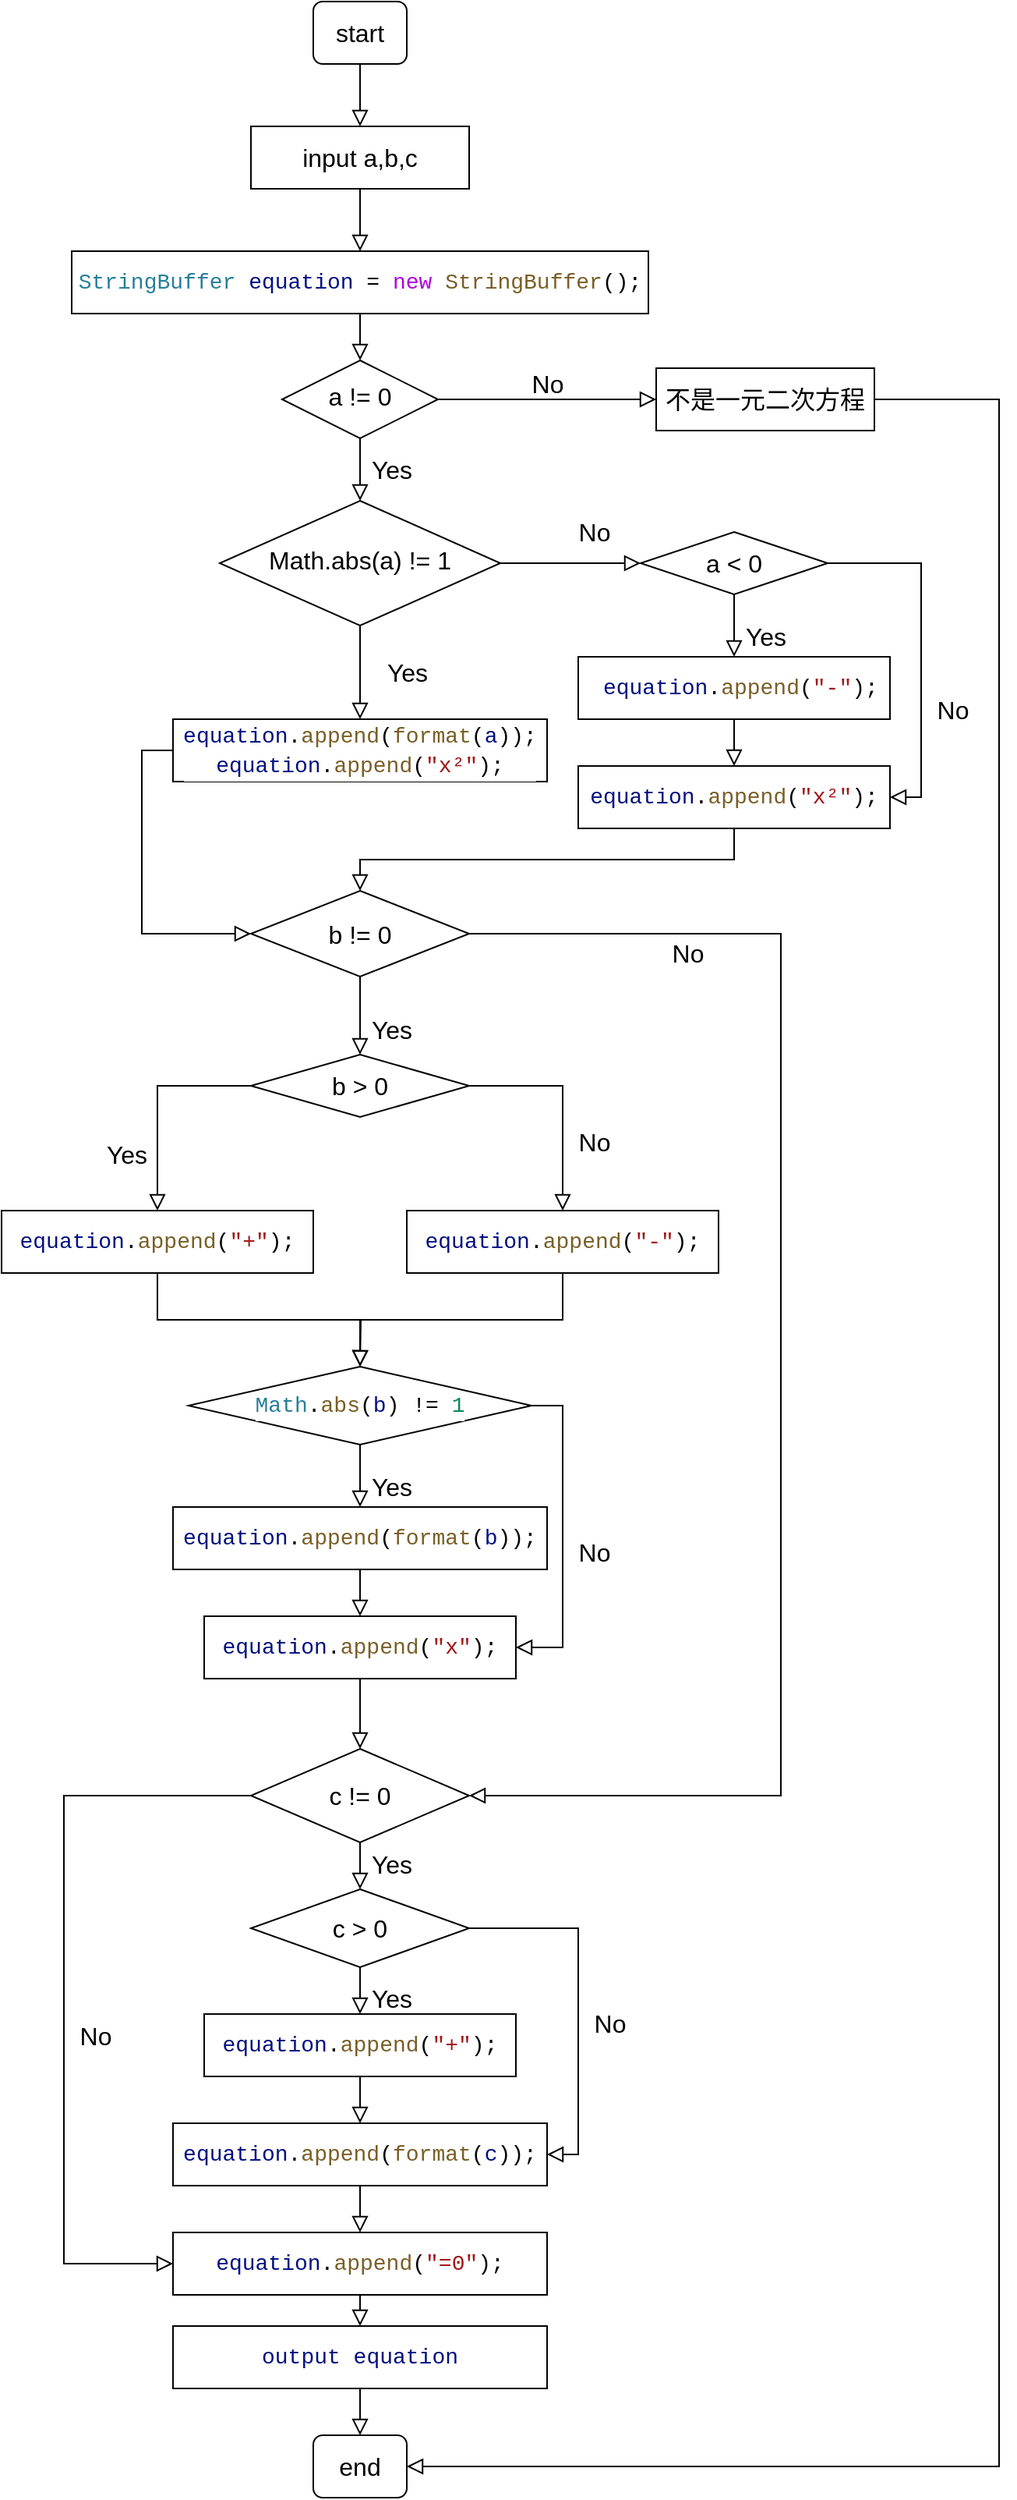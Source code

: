 <mxfile version="14.6.1" type="github">
  <diagram id="C5RBs43oDa-KdzZeNtuy" name="Page-1">
    <mxGraphModel dx="2390" dy="872" grid="1" gridSize="10" guides="1" tooltips="1" connect="1" arrows="1" fold="1" page="1" pageScale="1" pageWidth="827" pageHeight="1169" math="0" shadow="0">
      <root>
        <mxCell id="WIyWlLk6GJQsqaUBKTNV-0" />
        <mxCell id="WIyWlLk6GJQsqaUBKTNV-1" parent="WIyWlLk6GJQsqaUBKTNV-0" />
        <mxCell id="WIyWlLk6GJQsqaUBKTNV-3" value="start" style="rounded=1;whiteSpace=wrap;html=1;fontSize=16;glass=0;strokeWidth=1;shadow=0;" parent="WIyWlLk6GJQsqaUBKTNV-1" vertex="1">
          <mxGeometry x="230" y="20" width="60" height="40" as="geometry" />
        </mxCell>
        <mxCell id="WIyWlLk6GJQsqaUBKTNV-4" value="Yes" style="rounded=0;html=1;jettySize=auto;orthogonalLoop=1;fontSize=16;endArrow=block;endFill=0;endSize=8;strokeWidth=1;shadow=0;labelBackgroundColor=none;edgeStyle=orthogonalEdgeStyle;" parent="WIyWlLk6GJQsqaUBKTNV-1" source="WIyWlLk6GJQsqaUBKTNV-6" target="WIyWlLk6GJQsqaUBKTNV-10" edge="1">
          <mxGeometry y="20" relative="1" as="geometry">
            <mxPoint as="offset" />
          </mxGeometry>
        </mxCell>
        <mxCell id="WIyWlLk6GJQsqaUBKTNV-5" value="No" style="edgeStyle=orthogonalEdgeStyle;rounded=0;html=1;jettySize=auto;orthogonalLoop=1;fontSize=16;endArrow=block;endFill=0;endSize=8;strokeWidth=1;shadow=0;labelBackgroundColor=none;" parent="WIyWlLk6GJQsqaUBKTNV-1" source="WIyWlLk6GJQsqaUBKTNV-6" target="WIyWlLk6GJQsqaUBKTNV-7" edge="1">
          <mxGeometry y="10" relative="1" as="geometry">
            <mxPoint as="offset" />
          </mxGeometry>
        </mxCell>
        <mxCell id="WIyWlLk6GJQsqaUBKTNV-6" value="a != 0" style="rhombus;whiteSpace=wrap;html=1;shadow=0;fontFamily=Helvetica;fontSize=16;align=center;strokeWidth=1;spacing=6;spacingTop=-4;" parent="WIyWlLk6GJQsqaUBKTNV-1" vertex="1">
          <mxGeometry x="210" y="250" width="100" height="50" as="geometry" />
        </mxCell>
        <mxCell id="WIyWlLk6GJQsqaUBKTNV-7" value="不是一元二次方程" style="rounded=0;whiteSpace=wrap;html=1;fontSize=16;glass=0;strokeWidth=1;shadow=0;" parent="WIyWlLk6GJQsqaUBKTNV-1" vertex="1">
          <mxGeometry x="450" y="255" width="140" height="40" as="geometry" />
        </mxCell>
        <mxCell id="WIyWlLk6GJQsqaUBKTNV-8" value="No" style="rounded=0;html=1;jettySize=auto;orthogonalLoop=1;fontSize=16;endArrow=block;endFill=0;endSize=8;strokeWidth=1;shadow=0;labelBackgroundColor=none;edgeStyle=orthogonalEdgeStyle;" parent="WIyWlLk6GJQsqaUBKTNV-1" source="WIyWlLk6GJQsqaUBKTNV-10" target="vbxx1KznmS1wmp12UJdr-1" edge="1">
          <mxGeometry x="0.333" y="20" relative="1" as="geometry">
            <mxPoint as="offset" />
          </mxGeometry>
        </mxCell>
        <mxCell id="WIyWlLk6GJQsqaUBKTNV-9" value="Yes&lt;br&gt;" style="edgeStyle=orthogonalEdgeStyle;rounded=0;html=1;jettySize=auto;orthogonalLoop=1;fontSize=16;endArrow=block;endFill=0;endSize=8;strokeWidth=1;shadow=0;labelBackgroundColor=none;" parent="WIyWlLk6GJQsqaUBKTNV-1" source="WIyWlLk6GJQsqaUBKTNV-10" target="WIyWlLk6GJQsqaUBKTNV-12" edge="1">
          <mxGeometry y="30" relative="1" as="geometry">
            <mxPoint as="offset" />
          </mxGeometry>
        </mxCell>
        <mxCell id="WIyWlLk6GJQsqaUBKTNV-10" value="Math.abs(a) != 1" style="rhombus;whiteSpace=wrap;html=1;shadow=0;fontFamily=Helvetica;fontSize=16;align=center;strokeWidth=1;spacing=6;spacingTop=-4;" parent="WIyWlLk6GJQsqaUBKTNV-1" vertex="1">
          <mxGeometry x="170" y="340" width="180" height="80" as="geometry" />
        </mxCell>
        <mxCell id="WIyWlLk6GJQsqaUBKTNV-11" value="&lt;div style=&quot;background-color: rgb(255 , 255 , 255) ; font-family: &amp;#34;consolas&amp;#34; , &amp;#34;courier new&amp;#34; , monospace ; font-size: 14px ; line-height: 19px&quot;&gt;&amp;nbsp;&lt;span style=&quot;color: #001080&quot;&gt;equation&lt;/span&gt;.&lt;span style=&quot;color: #795e26&quot;&gt;append&lt;/span&gt;(&lt;span style=&quot;color: #a31515&quot;&gt;&quot;-&quot;&lt;/span&gt;);&lt;/div&gt;" style="rounded=0;whiteSpace=wrap;html=1;fontSize=16;glass=0;strokeWidth=1;shadow=0;" parent="WIyWlLk6GJQsqaUBKTNV-1" vertex="1">
          <mxGeometry x="400" y="440" width="200" height="40" as="geometry" />
        </mxCell>
        <mxCell id="WIyWlLk6GJQsqaUBKTNV-12" value="&lt;div style=&quot;background-color: rgb(255 , 255 , 255) ; font-family: &amp;#34;consolas&amp;#34; , &amp;#34;courier new&amp;#34; , monospace ; font-size: 14px ; line-height: 19px&quot;&gt;&lt;p&gt;&lt;span style=&quot;color: #001080&quot;&gt;equation&lt;/span&gt;.&lt;span style=&quot;color: #795e26&quot;&gt;append&lt;/span&gt;(&lt;span style=&quot;color: #795e26&quot;&gt;format&lt;/span&gt;(&lt;span style=&quot;color: #001080&quot;&gt;a&lt;/span&gt;));&lt;br&gt;&lt;span style=&quot;color: #001080&quot;&gt;equation&lt;/span&gt;.&lt;span style=&quot;color: #795e26&quot;&gt;append&lt;/span&gt;(&lt;span style=&quot;color: #a31515&quot;&gt;&quot;x²&quot;&lt;/span&gt;);&lt;/p&gt;&lt;/div&gt;" style="rounded=0;whiteSpace=wrap;html=1;fontSize=16;glass=0;strokeWidth=1;shadow=0;" parent="WIyWlLk6GJQsqaUBKTNV-1" vertex="1">
          <mxGeometry x="140" y="480" width="240" height="40" as="geometry" />
        </mxCell>
        <mxCell id="vbxx1KznmS1wmp12UJdr-1" value="a &amp;lt; 0" style="rhombus;whiteSpace=wrap;html=1;fontSize=16;" vertex="1" parent="WIyWlLk6GJQsqaUBKTNV-1">
          <mxGeometry x="440" y="360" width="120" height="40" as="geometry" />
        </mxCell>
        <mxCell id="vbxx1KznmS1wmp12UJdr-2" value="b != 0" style="rhombus;whiteSpace=wrap;html=1;fontSize=16;" vertex="1" parent="WIyWlLk6GJQsqaUBKTNV-1">
          <mxGeometry x="190" y="590" width="140" height="55" as="geometry" />
        </mxCell>
        <mxCell id="vbxx1KznmS1wmp12UJdr-6" value="&lt;div style=&quot;background-color: rgb(255 , 255 , 255) ; font-family: &amp;#34;consolas&amp;#34; , &amp;#34;courier new&amp;#34; , monospace ; font-size: 14px ; line-height: 19px&quot;&gt;&lt;span style=&quot;color: #001080&quot;&gt;equation&lt;/span&gt;.&lt;span style=&quot;color: #795e26&quot;&gt;append&lt;/span&gt;(&lt;span style=&quot;color: #a31515&quot;&gt;&quot;x²&quot;&lt;/span&gt;);&lt;/div&gt;" style="rounded=0;whiteSpace=wrap;html=1;fontSize=16;glass=0;strokeWidth=1;shadow=0;" vertex="1" parent="WIyWlLk6GJQsqaUBKTNV-1">
          <mxGeometry x="400" y="510" width="200" height="40" as="geometry" />
        </mxCell>
        <mxCell id="vbxx1KznmS1wmp12UJdr-13" value="b &amp;gt; 0" style="rhombus;whiteSpace=wrap;html=1;fontSize=16;" vertex="1" parent="WIyWlLk6GJQsqaUBKTNV-1">
          <mxGeometry x="190" y="695" width="140" height="40" as="geometry" />
        </mxCell>
        <mxCell id="vbxx1KznmS1wmp12UJdr-14" value="c&amp;nbsp;!= 0" style="rhombus;whiteSpace=wrap;html=1;fontSize=16;" vertex="1" parent="WIyWlLk6GJQsqaUBKTNV-1">
          <mxGeometry x="190" y="1140" width="140" height="60" as="geometry" />
        </mxCell>
        <mxCell id="vbxx1KznmS1wmp12UJdr-16" value="No" style="rounded=0;html=1;jettySize=auto;orthogonalLoop=1;fontSize=16;endArrow=block;endFill=0;endSize=8;strokeWidth=1;shadow=0;labelBackgroundColor=none;edgeStyle=orthogonalEdgeStyle;exitX=1;exitY=0.5;exitDx=0;exitDy=0;entryX=1;entryY=0.5;entryDx=0;entryDy=0;" edge="1" parent="WIyWlLk6GJQsqaUBKTNV-1" source="vbxx1KznmS1wmp12UJdr-1" target="vbxx1KznmS1wmp12UJdr-6">
          <mxGeometry x="0.333" y="20" relative="1" as="geometry">
            <mxPoint as="offset" />
            <mxPoint x="430" y="520" as="sourcePoint" />
            <mxPoint x="700" y="500" as="targetPoint" />
          </mxGeometry>
        </mxCell>
        <mxCell id="vbxx1KznmS1wmp12UJdr-17" value="Yes" style="rounded=0;html=1;jettySize=auto;orthogonalLoop=1;fontSize=16;endArrow=block;endFill=0;endSize=8;strokeWidth=1;shadow=0;labelBackgroundColor=none;edgeStyle=orthogonalEdgeStyle;exitX=0.5;exitY=1;exitDx=0;exitDy=0;entryX=0.5;entryY=0;entryDx=0;entryDy=0;" edge="1" parent="WIyWlLk6GJQsqaUBKTNV-1" source="vbxx1KznmS1wmp12UJdr-1" target="WIyWlLk6GJQsqaUBKTNV-11">
          <mxGeometry x="0.333" y="20" relative="1" as="geometry">
            <mxPoint as="offset" />
            <mxPoint x="450" y="550" as="sourcePoint" />
            <mxPoint x="530" y="470" as="targetPoint" />
          </mxGeometry>
        </mxCell>
        <mxCell id="vbxx1KznmS1wmp12UJdr-18" value="Yes" style="rounded=0;html=1;jettySize=auto;orthogonalLoop=1;fontSize=16;endArrow=block;endFill=0;endSize=8;strokeWidth=1;shadow=0;labelBackgroundColor=none;edgeStyle=orthogonalEdgeStyle;exitX=0.5;exitY=1;exitDx=0;exitDy=0;entryX=0.5;entryY=0;entryDx=0;entryDy=0;" edge="1" parent="WIyWlLk6GJQsqaUBKTNV-1" source="vbxx1KznmS1wmp12UJdr-2" target="vbxx1KznmS1wmp12UJdr-13">
          <mxGeometry x="0.333" y="20" relative="1" as="geometry">
            <mxPoint as="offset" />
            <mxPoint x="270" y="655" as="sourcePoint" />
            <mxPoint x="270" y="750" as="targetPoint" />
          </mxGeometry>
        </mxCell>
        <mxCell id="vbxx1KznmS1wmp12UJdr-19" value="No" style="rounded=0;html=1;jettySize=auto;orthogonalLoop=1;fontSize=16;endArrow=block;endFill=0;endSize=8;strokeWidth=1;shadow=0;labelBackgroundColor=none;edgeStyle=orthogonalEdgeStyle;exitX=1;exitY=0.5;exitDx=0;exitDy=0;entryX=1;entryY=0.5;entryDx=0;entryDy=0;" edge="1" parent="WIyWlLk6GJQsqaUBKTNV-1" source="vbxx1KznmS1wmp12UJdr-2" target="vbxx1KznmS1wmp12UJdr-14">
          <mxGeometry x="-0.706" y="-12" relative="1" as="geometry">
            <mxPoint as="offset" />
            <mxPoint x="780" y="560" as="sourcePoint" />
            <mxPoint x="780" y="655" as="targetPoint" />
            <Array as="points">
              <mxPoint x="530" y="618" />
              <mxPoint x="530" y="1170" />
            </Array>
          </mxGeometry>
        </mxCell>
        <mxCell id="vbxx1KznmS1wmp12UJdr-21" value="&lt;div style=&quot;background-color: rgb(255 , 255 , 255) ; font-family: &amp;#34;consolas&amp;#34; , &amp;#34;courier new&amp;#34; , monospace ; font-size: 14px ; line-height: 19px&quot;&gt;&lt;span style=&quot;color: #267f99&quot;&gt;Math&lt;/span&gt;.&lt;span style=&quot;color: #795e26&quot;&gt;abs&lt;/span&gt;(&lt;span style=&quot;color: #001080&quot;&gt;b&lt;/span&gt;)&amp;nbsp;!=&amp;nbsp;&lt;span style=&quot;color: #098658&quot;&gt;1&lt;/span&gt;&lt;/div&gt;" style="rhombus;whiteSpace=wrap;html=1;fontSize=16;" vertex="1" parent="WIyWlLk6GJQsqaUBKTNV-1">
          <mxGeometry x="150" y="895" width="220" height="50" as="geometry" />
        </mxCell>
        <mxCell id="vbxx1KznmS1wmp12UJdr-22" value="&lt;div style=&quot;background-color: rgb(255 , 255 , 255) ; font-family: &amp;#34;consolas&amp;#34; , &amp;#34;courier new&amp;#34; , monospace ; font-size: 14px ; line-height: 19px&quot;&gt;&lt;div style=&quot;font-family: &amp;#34;consolas&amp;#34; , &amp;#34;courier new&amp;#34; , monospace ; line-height: 19px&quot;&gt;&lt;span style=&quot;color: #001080&quot;&gt;equation&lt;/span&gt;.&lt;span style=&quot;color: #795e26&quot;&gt;append&lt;/span&gt;(&lt;span style=&quot;color: #a31515&quot;&gt;&quot;+&quot;&lt;/span&gt;);&lt;/div&gt;&lt;/div&gt;" style="rounded=0;whiteSpace=wrap;html=1;fontSize=16;glass=0;strokeWidth=1;shadow=0;" vertex="1" parent="WIyWlLk6GJQsqaUBKTNV-1">
          <mxGeometry x="30" y="795" width="200" height="40" as="geometry" />
        </mxCell>
        <mxCell id="vbxx1KznmS1wmp12UJdr-23" value="Yes" style="rounded=0;html=1;jettySize=auto;orthogonalLoop=1;fontSize=16;endArrow=block;endFill=0;endSize=8;strokeWidth=1;shadow=0;labelBackgroundColor=none;edgeStyle=orthogonalEdgeStyle;exitX=0;exitY=0.5;exitDx=0;exitDy=0;entryX=0.5;entryY=0;entryDx=0;entryDy=0;" edge="1" parent="WIyWlLk6GJQsqaUBKTNV-1" source="vbxx1KznmS1wmp12UJdr-13" target="vbxx1KznmS1wmp12UJdr-22">
          <mxGeometry x="0.5" y="-20" relative="1" as="geometry">
            <mxPoint y="-1" as="offset" />
            <mxPoint x="380" y="665" as="sourcePoint" />
            <mxPoint x="180" y="755" as="targetPoint" />
          </mxGeometry>
        </mxCell>
        <mxCell id="vbxx1KznmS1wmp12UJdr-26" value="&lt;div style=&quot;background-color: rgb(255 , 255 , 255) ; font-family: &amp;#34;consolas&amp;#34; , &amp;#34;courier new&amp;#34; , monospace ; font-size: 14px ; line-height: 19px&quot;&gt;&lt;div style=&quot;font-family: &amp;#34;consolas&amp;#34; , &amp;#34;courier new&amp;#34; , monospace ; line-height: 19px&quot;&gt;&lt;div style=&quot;font-family: &amp;#34;consolas&amp;#34; , &amp;#34;courier new&amp;#34; , monospace ; line-height: 19px&quot;&gt;&lt;span style=&quot;color: #001080&quot;&gt;equation&lt;/span&gt;.&lt;span style=&quot;color: #795e26&quot;&gt;append&lt;/span&gt;(&lt;span style=&quot;color: #795e26&quot;&gt;format&lt;/span&gt;(&lt;span style=&quot;color: #001080&quot;&gt;b&lt;/span&gt;));&lt;/div&gt;&lt;/div&gt;&lt;/div&gt;" style="rounded=0;whiteSpace=wrap;html=1;fontSize=16;glass=0;strokeWidth=1;shadow=0;" vertex="1" parent="WIyWlLk6GJQsqaUBKTNV-1">
          <mxGeometry x="140" y="985" width="240" height="40" as="geometry" />
        </mxCell>
        <mxCell id="vbxx1KznmS1wmp12UJdr-27" value="No" style="rounded=0;html=1;jettySize=auto;orthogonalLoop=1;fontSize=16;endArrow=block;endFill=0;endSize=8;strokeWidth=1;shadow=0;labelBackgroundColor=none;edgeStyle=orthogonalEdgeStyle;exitX=1;exitY=0.5;exitDx=0;exitDy=0;entryX=0.5;entryY=0;entryDx=0;entryDy=0;" edge="1" parent="WIyWlLk6GJQsqaUBKTNV-1" source="vbxx1KznmS1wmp12UJdr-13" target="vbxx1KznmS1wmp12UJdr-29">
          <mxGeometry x="0.357" y="20" relative="1" as="geometry">
            <mxPoint y="1" as="offset" />
            <mxPoint x="180" y="795" as="sourcePoint" />
            <mxPoint x="430" y="775" as="targetPoint" />
          </mxGeometry>
        </mxCell>
        <mxCell id="vbxx1KznmS1wmp12UJdr-29" value="&lt;div style=&quot;background-color: rgb(255 , 255 , 255) ; font-family: &amp;#34;consolas&amp;#34; , &amp;#34;courier new&amp;#34; , monospace ; font-size: 14px ; line-height: 19px&quot;&gt;&lt;div style=&quot;font-family: &amp;#34;consolas&amp;#34; , &amp;#34;courier new&amp;#34; , monospace ; line-height: 19px&quot;&gt;&lt;span style=&quot;color: #001080&quot;&gt;equation&lt;/span&gt;.&lt;span style=&quot;color: #795e26&quot;&gt;append&lt;/span&gt;(&lt;span style=&quot;color: #a31515&quot;&gt;&quot;-&quot;&lt;/span&gt;);&lt;/div&gt;&lt;/div&gt;" style="rounded=0;whiteSpace=wrap;html=1;fontSize=16;glass=0;strokeWidth=1;shadow=0;" vertex="1" parent="WIyWlLk6GJQsqaUBKTNV-1">
          <mxGeometry x="290" y="795" width="200" height="40" as="geometry" />
        </mxCell>
        <mxCell id="vbxx1KznmS1wmp12UJdr-30" value="c &amp;gt; 0" style="rhombus;whiteSpace=wrap;html=1;fontSize=16;" vertex="1" parent="WIyWlLk6GJQsqaUBKTNV-1">
          <mxGeometry x="190" y="1230" width="140" height="50" as="geometry" />
        </mxCell>
        <mxCell id="vbxx1KznmS1wmp12UJdr-32" value="input a,b,c" style="rounded=0;whiteSpace=wrap;html=1;fontSize=16;glass=0;strokeWidth=1;shadow=0;" vertex="1" parent="WIyWlLk6GJQsqaUBKTNV-1">
          <mxGeometry x="190" y="100" width="140" height="40" as="geometry" />
        </mxCell>
        <mxCell id="vbxx1KznmS1wmp12UJdr-40" value="" style="rounded=0;html=1;jettySize=auto;orthogonalLoop=1;fontSize=16;endArrow=block;endFill=0;endSize=8;strokeWidth=1;shadow=0;labelBackgroundColor=none;edgeStyle=orthogonalEdgeStyle;entryX=0.5;entryY=0;entryDx=0;entryDy=0;" edge="1" parent="WIyWlLk6GJQsqaUBKTNV-1" source="vbxx1KznmS1wmp12UJdr-32" target="vbxx1KznmS1wmp12UJdr-71">
          <mxGeometry y="20" relative="1" as="geometry">
            <mxPoint as="offset" />
            <mxPoint x="270" y="270" as="sourcePoint" />
            <mxPoint x="270" y="330" as="targetPoint" />
          </mxGeometry>
        </mxCell>
        <mxCell id="vbxx1KznmS1wmp12UJdr-41" value="" style="rounded=0;html=1;jettySize=auto;orthogonalLoop=1;fontSize=16;endArrow=block;endFill=0;endSize=8;strokeWidth=1;shadow=0;labelBackgroundColor=none;edgeStyle=orthogonalEdgeStyle;exitX=0.5;exitY=1;exitDx=0;exitDy=0;entryX=0.5;entryY=0;entryDx=0;entryDy=0;" edge="1" parent="WIyWlLk6GJQsqaUBKTNV-1" source="WIyWlLk6GJQsqaUBKTNV-3" target="vbxx1KznmS1wmp12UJdr-32">
          <mxGeometry y="20" relative="1" as="geometry">
            <mxPoint as="offset" />
            <mxPoint x="270" y="140" as="sourcePoint" />
            <mxPoint x="260" y="90" as="targetPoint" />
          </mxGeometry>
        </mxCell>
        <mxCell id="vbxx1KznmS1wmp12UJdr-43" value="" style="rounded=0;html=1;jettySize=auto;orthogonalLoop=1;fontSize=16;endArrow=block;endFill=0;endSize=8;strokeWidth=1;shadow=0;labelBackgroundColor=none;edgeStyle=orthogonalEdgeStyle;entryX=0.5;entryY=0;entryDx=0;entryDy=0;exitX=0.5;exitY=1;exitDx=0;exitDy=0;" edge="1" parent="WIyWlLk6GJQsqaUBKTNV-1" source="vbxx1KznmS1wmp12UJdr-6" target="vbxx1KznmS1wmp12UJdr-2">
          <mxGeometry y="20" relative="1" as="geometry">
            <mxPoint as="offset" />
            <mxPoint x="600" y="530" as="sourcePoint" />
            <mxPoint x="550" y="560" as="targetPoint" />
          </mxGeometry>
        </mxCell>
        <mxCell id="vbxx1KznmS1wmp12UJdr-44" value="" style="rounded=0;html=1;jettySize=auto;orthogonalLoop=1;fontSize=16;endArrow=block;endFill=0;endSize=8;strokeWidth=1;shadow=0;labelBackgroundColor=none;edgeStyle=orthogonalEdgeStyle;exitX=0.5;exitY=1;exitDx=0;exitDy=0;" edge="1" parent="WIyWlLk6GJQsqaUBKTNV-1" source="WIyWlLk6GJQsqaUBKTNV-11" target="vbxx1KznmS1wmp12UJdr-6">
          <mxGeometry y="20" relative="1" as="geometry">
            <mxPoint as="offset" />
            <mxPoint x="620" y="420" as="sourcePoint" />
            <mxPoint x="620" y="635" as="targetPoint" />
          </mxGeometry>
        </mxCell>
        <mxCell id="vbxx1KznmS1wmp12UJdr-45" value="" style="rounded=0;html=1;jettySize=auto;orthogonalLoop=1;fontSize=16;endArrow=block;endFill=0;endSize=8;strokeWidth=1;shadow=0;labelBackgroundColor=none;edgeStyle=orthogonalEdgeStyle;entryX=0;entryY=0.5;entryDx=0;entryDy=0;exitX=0;exitY=0.5;exitDx=0;exitDy=0;" edge="1" parent="WIyWlLk6GJQsqaUBKTNV-1" source="WIyWlLk6GJQsqaUBKTNV-12" target="vbxx1KznmS1wmp12UJdr-2">
          <mxGeometry y="20" relative="1" as="geometry">
            <mxPoint as="offset" />
            <mxPoint x="630" y="430" as="sourcePoint" />
            <mxPoint x="630" y="645" as="targetPoint" />
          </mxGeometry>
        </mxCell>
        <mxCell id="vbxx1KznmS1wmp12UJdr-46" value="" style="rounded=0;html=1;jettySize=auto;orthogonalLoop=1;fontSize=16;endArrow=block;endFill=0;endSize=8;strokeWidth=1;shadow=0;labelBackgroundColor=none;edgeStyle=orthogonalEdgeStyle;entryX=0.5;entryY=0;entryDx=0;entryDy=0;exitX=0.5;exitY=1;exitDx=0;exitDy=0;" edge="1" parent="WIyWlLk6GJQsqaUBKTNV-1" source="vbxx1KznmS1wmp12UJdr-22" target="vbxx1KznmS1wmp12UJdr-21">
          <mxGeometry y="20" relative="1" as="geometry">
            <mxPoint as="offset" />
            <mxPoint x="270" y="725" as="sourcePoint" />
            <mxPoint x="400" y="630" as="targetPoint" />
          </mxGeometry>
        </mxCell>
        <mxCell id="vbxx1KznmS1wmp12UJdr-47" value="" style="rounded=0;html=1;jettySize=auto;orthogonalLoop=1;fontSize=16;endArrow=block;endFill=0;endSize=8;strokeWidth=1;shadow=0;labelBackgroundColor=none;edgeStyle=orthogonalEdgeStyle;exitX=0.5;exitY=1;exitDx=0;exitDy=0;" edge="1" parent="WIyWlLk6GJQsqaUBKTNV-1" source="vbxx1KznmS1wmp12UJdr-29">
          <mxGeometry y="20" relative="1" as="geometry">
            <mxPoint as="offset" />
            <mxPoint x="140" y="845" as="sourcePoint" />
            <mxPoint x="260" y="895" as="targetPoint" />
          </mxGeometry>
        </mxCell>
        <mxCell id="vbxx1KznmS1wmp12UJdr-49" value="Yes" style="rounded=0;html=1;jettySize=auto;orthogonalLoop=1;fontSize=16;endArrow=block;endFill=0;endSize=8;strokeWidth=1;shadow=0;labelBackgroundColor=none;edgeStyle=orthogonalEdgeStyle;exitX=0.5;exitY=1;exitDx=0;exitDy=0;" edge="1" parent="WIyWlLk6GJQsqaUBKTNV-1" source="vbxx1KznmS1wmp12UJdr-21" target="vbxx1KznmS1wmp12UJdr-26">
          <mxGeometry x="0.333" y="20" relative="1" as="geometry">
            <mxPoint as="offset" />
            <mxPoint x="270" y="655" as="sourcePoint" />
            <mxPoint x="270" y="705" as="targetPoint" />
          </mxGeometry>
        </mxCell>
        <mxCell id="vbxx1KznmS1wmp12UJdr-50" value="&lt;div style=&quot;background-color: rgb(255 , 255 , 255) ; font-family: &amp;#34;consolas&amp;#34; , &amp;#34;courier new&amp;#34; , monospace ; font-size: 14px ; line-height: 19px&quot;&gt;&lt;span style=&quot;color: #001080&quot;&gt;equation&lt;/span&gt;.&lt;span style=&quot;color: #795e26&quot;&gt;append&lt;/span&gt;(&lt;span style=&quot;color: #a31515&quot;&gt;&quot;x&quot;&lt;/span&gt;);&lt;/div&gt;" style="rounded=0;whiteSpace=wrap;html=1;fontSize=16;glass=0;strokeWidth=1;shadow=0;" vertex="1" parent="WIyWlLk6GJQsqaUBKTNV-1">
          <mxGeometry x="160" y="1055" width="200" height="40" as="geometry" />
        </mxCell>
        <mxCell id="vbxx1KznmS1wmp12UJdr-51" value="" style="rounded=0;html=1;jettySize=auto;orthogonalLoop=1;fontSize=16;endArrow=block;endFill=0;endSize=8;strokeWidth=1;shadow=0;labelBackgroundColor=none;edgeStyle=orthogonalEdgeStyle;exitX=0.5;exitY=1;exitDx=0;exitDy=0;entryX=0.5;entryY=0;entryDx=0;entryDy=0;" edge="1" parent="WIyWlLk6GJQsqaUBKTNV-1" source="vbxx1KznmS1wmp12UJdr-26" target="vbxx1KznmS1wmp12UJdr-50">
          <mxGeometry y="20" relative="1" as="geometry">
            <mxPoint as="offset" />
            <mxPoint x="400" y="845" as="sourcePoint" />
            <mxPoint x="270" y="905" as="targetPoint" />
          </mxGeometry>
        </mxCell>
        <mxCell id="vbxx1KznmS1wmp12UJdr-52" value="No" style="rounded=0;html=1;jettySize=auto;orthogonalLoop=1;fontSize=16;endArrow=block;endFill=0;endSize=8;strokeWidth=1;shadow=0;labelBackgroundColor=none;edgeStyle=orthogonalEdgeStyle;exitX=1;exitY=0.5;exitDx=0;exitDy=0;entryX=1;entryY=0.5;entryDx=0;entryDy=0;" edge="1" parent="WIyWlLk6GJQsqaUBKTNV-1" source="vbxx1KznmS1wmp12UJdr-21" target="vbxx1KznmS1wmp12UJdr-50">
          <mxGeometry x="0.122" y="20" relative="1" as="geometry">
            <mxPoint y="-1" as="offset" />
            <mxPoint x="270" y="745" as="sourcePoint" />
            <mxPoint x="400" y="805" as="targetPoint" />
          </mxGeometry>
        </mxCell>
        <mxCell id="vbxx1KznmS1wmp12UJdr-56" value="" style="rounded=0;html=1;jettySize=auto;orthogonalLoop=1;fontSize=16;endArrow=block;endFill=0;endSize=8;strokeWidth=1;shadow=0;labelBackgroundColor=none;edgeStyle=orthogonalEdgeStyle;exitX=0.5;exitY=1;exitDx=0;exitDy=0;entryX=0.5;entryY=0;entryDx=0;entryDy=0;" edge="1" parent="WIyWlLk6GJQsqaUBKTNV-1" source="vbxx1KznmS1wmp12UJdr-50" target="vbxx1KznmS1wmp12UJdr-14">
          <mxGeometry y="20" relative="1" as="geometry">
            <mxPoint as="offset" />
            <mxPoint x="270" y="1035" as="sourcePoint" />
            <mxPoint x="270" y="1065" as="targetPoint" />
          </mxGeometry>
        </mxCell>
        <mxCell id="vbxx1KznmS1wmp12UJdr-58" value="&lt;div style=&quot;background-color: rgb(255 , 255 , 255) ; font-family: &amp;#34;consolas&amp;#34; , &amp;#34;courier new&amp;#34; , monospace ; font-size: 14px ; line-height: 19px&quot;&gt;&lt;div style=&quot;font-family: &amp;#34;consolas&amp;#34; , &amp;#34;courier new&amp;#34; , monospace ; line-height: 19px&quot;&gt;&lt;span style=&quot;color: #001080&quot;&gt;equation&lt;/span&gt;.&lt;span style=&quot;color: #795e26&quot;&gt;append&lt;/span&gt;(&lt;span style=&quot;color: #a31515&quot;&gt;&quot;+&quot;&lt;/span&gt;);&lt;/div&gt;&lt;/div&gt;" style="rounded=0;whiteSpace=wrap;html=1;fontSize=16;glass=0;strokeWidth=1;shadow=0;" vertex="1" parent="WIyWlLk6GJQsqaUBKTNV-1">
          <mxGeometry x="160" y="1310" width="200" height="40" as="geometry" />
        </mxCell>
        <mxCell id="vbxx1KznmS1wmp12UJdr-60" value="&lt;div style=&quot;background-color: rgb(255 , 255 , 255) ; font-family: &amp;#34;consolas&amp;#34; , &amp;#34;courier new&amp;#34; , monospace ; font-size: 14px ; line-height: 19px&quot;&gt;&lt;div style=&quot;font-family: &amp;#34;consolas&amp;#34; , &amp;#34;courier new&amp;#34; , monospace ; line-height: 19px&quot;&gt;&lt;div style=&quot;font-family: &amp;#34;consolas&amp;#34; , &amp;#34;courier new&amp;#34; , monospace ; line-height: 19px&quot;&gt;&lt;span style=&quot;color: #001080&quot;&gt;equation&lt;/span&gt;.&lt;span style=&quot;color: #795e26&quot;&gt;append&lt;/span&gt;(&lt;span style=&quot;color: #795e26&quot;&gt;format&lt;/span&gt;(&lt;font color=&quot;#001080&quot;&gt;c&lt;/font&gt;));&lt;/div&gt;&lt;/div&gt;&lt;/div&gt;" style="rounded=0;whiteSpace=wrap;html=1;fontSize=16;glass=0;strokeWidth=1;shadow=0;" vertex="1" parent="WIyWlLk6GJQsqaUBKTNV-1">
          <mxGeometry x="140" y="1380" width="240" height="40" as="geometry" />
        </mxCell>
        <mxCell id="vbxx1KznmS1wmp12UJdr-63" value="" style="rounded=0;html=1;jettySize=auto;orthogonalLoop=1;fontSize=16;endArrow=block;endFill=0;endSize=8;strokeWidth=1;shadow=0;labelBackgroundColor=none;edgeStyle=orthogonalEdgeStyle;exitX=0.5;exitY=1;exitDx=0;exitDy=0;entryX=0.5;entryY=0;entryDx=0;entryDy=0;" edge="1" parent="WIyWlLk6GJQsqaUBKTNV-1" source="vbxx1KznmS1wmp12UJdr-58" target="vbxx1KznmS1wmp12UJdr-60">
          <mxGeometry y="20" relative="1" as="geometry">
            <mxPoint as="offset" />
            <mxPoint x="270" y="1290" as="sourcePoint" />
            <mxPoint x="270" y="1320" as="targetPoint" />
          </mxGeometry>
        </mxCell>
        <mxCell id="vbxx1KznmS1wmp12UJdr-64" value="Yes" style="rounded=0;html=1;jettySize=auto;orthogonalLoop=1;fontSize=16;endArrow=block;endFill=0;endSize=8;strokeWidth=1;shadow=0;labelBackgroundColor=none;edgeStyle=orthogonalEdgeStyle;exitX=0.5;exitY=1;exitDx=0;exitDy=0;" edge="1" parent="WIyWlLk6GJQsqaUBKTNV-1" source="vbxx1KznmS1wmp12UJdr-14" target="vbxx1KznmS1wmp12UJdr-30">
          <mxGeometry x="0.333" y="20" relative="1" as="geometry">
            <mxPoint as="offset" />
            <mxPoint x="389.5" y="1230" as="sourcePoint" />
            <mxPoint x="389.5" y="1270" as="targetPoint" />
          </mxGeometry>
        </mxCell>
        <mxCell id="vbxx1KznmS1wmp12UJdr-65" value="Yes" style="rounded=0;html=1;jettySize=auto;orthogonalLoop=1;fontSize=16;endArrow=block;endFill=0;endSize=8;strokeWidth=1;shadow=0;labelBackgroundColor=none;edgeStyle=orthogonalEdgeStyle;exitX=0.5;exitY=1;exitDx=0;exitDy=0;entryX=0.5;entryY=0;entryDx=0;entryDy=0;" edge="1" parent="WIyWlLk6GJQsqaUBKTNV-1" source="vbxx1KznmS1wmp12UJdr-30" target="vbxx1KznmS1wmp12UJdr-58">
          <mxGeometry x="0.333" y="20" relative="1" as="geometry">
            <mxPoint as="offset" />
            <mxPoint x="280" y="965" as="sourcePoint" />
            <mxPoint x="280" y="1005" as="targetPoint" />
          </mxGeometry>
        </mxCell>
        <mxCell id="vbxx1KznmS1wmp12UJdr-66" value="No" style="rounded=0;html=1;jettySize=auto;orthogonalLoop=1;fontSize=16;endArrow=block;endFill=0;endSize=8;strokeWidth=1;shadow=0;labelBackgroundColor=none;edgeStyle=orthogonalEdgeStyle;exitX=1;exitY=0.5;exitDx=0;exitDy=0;entryX=1;entryY=0.5;entryDx=0;entryDy=0;" edge="1" parent="WIyWlLk6GJQsqaUBKTNV-1" source="vbxx1KznmS1wmp12UJdr-30" target="vbxx1KznmS1wmp12UJdr-60">
          <mxGeometry x="0.122" y="20" relative="1" as="geometry">
            <mxPoint y="-1" as="offset" />
            <mxPoint x="400" y="1250" as="sourcePoint" />
            <mxPoint x="440" y="1270" as="targetPoint" />
          </mxGeometry>
        </mxCell>
        <mxCell id="vbxx1KznmS1wmp12UJdr-67" value="No" style="rounded=0;html=1;jettySize=auto;orthogonalLoop=1;fontSize=16;endArrow=block;endFill=0;endSize=8;strokeWidth=1;shadow=0;labelBackgroundColor=none;edgeStyle=orthogonalEdgeStyle;exitX=0;exitY=0.5;exitDx=0;exitDy=0;entryX=0;entryY=0.5;entryDx=0;entryDy=0;" edge="1" parent="WIyWlLk6GJQsqaUBKTNV-1" source="vbxx1KznmS1wmp12UJdr-14" target="vbxx1KznmS1wmp12UJdr-68">
          <mxGeometry x="0.122" y="20" relative="1" as="geometry">
            <mxPoint y="-1" as="offset" />
            <mxPoint x="390" y="940" as="sourcePoint" />
            <mxPoint x="120" y="1380" as="targetPoint" />
            <Array as="points">
              <mxPoint x="70" y="1170" />
              <mxPoint x="70" y="1470" />
            </Array>
          </mxGeometry>
        </mxCell>
        <mxCell id="vbxx1KznmS1wmp12UJdr-68" value="&lt;div style=&quot;background-color: rgb(255 , 255 , 255) ; font-family: &amp;#34;consolas&amp;#34; , &amp;#34;courier new&amp;#34; , monospace ; font-size: 14px ; line-height: 19px&quot;&gt;&lt;div style=&quot;font-family: &amp;#34;consolas&amp;#34; , &amp;#34;courier new&amp;#34; , monospace ; line-height: 19px&quot;&gt;&lt;div style=&quot;font-family: &amp;#34;consolas&amp;#34; , &amp;#34;courier new&amp;#34; , monospace ; line-height: 19px&quot;&gt;&lt;div style=&quot;font-family: &amp;#34;consolas&amp;#34; , &amp;#34;courier new&amp;#34; , monospace ; line-height: 19px&quot;&gt;&lt;span style=&quot;color: #001080&quot;&gt;equation&lt;/span&gt;.&lt;span style=&quot;color: #795e26&quot;&gt;append&lt;/span&gt;(&lt;span style=&quot;color: #a31515&quot;&gt;&quot;=0&quot;&lt;/span&gt;);&lt;/div&gt;&lt;/div&gt;&lt;/div&gt;&lt;/div&gt;" style="rounded=0;whiteSpace=wrap;html=1;fontSize=16;glass=0;strokeWidth=1;shadow=0;" vertex="1" parent="WIyWlLk6GJQsqaUBKTNV-1">
          <mxGeometry x="140" y="1450" width="240" height="40" as="geometry" />
        </mxCell>
        <mxCell id="vbxx1KznmS1wmp12UJdr-69" value="" style="rounded=0;html=1;jettySize=auto;orthogonalLoop=1;fontSize=16;endArrow=block;endFill=0;endSize=8;strokeWidth=1;shadow=0;labelBackgroundColor=none;edgeStyle=orthogonalEdgeStyle;exitX=0.5;exitY=1;exitDx=0;exitDy=0;" edge="1" parent="WIyWlLk6GJQsqaUBKTNV-1" source="vbxx1KznmS1wmp12UJdr-60" target="vbxx1KznmS1wmp12UJdr-68">
          <mxGeometry y="20" relative="1" as="geometry">
            <mxPoint as="offset" />
            <mxPoint x="270" y="1360" as="sourcePoint" />
            <mxPoint x="270" y="1390" as="targetPoint" />
          </mxGeometry>
        </mxCell>
        <mxCell id="vbxx1KznmS1wmp12UJdr-70" value="&lt;div style=&quot;background-color: rgb(255 , 255 , 255) ; font-family: &amp;#34;consolas&amp;#34; , &amp;#34;courier new&amp;#34; , monospace ; font-size: 14px ; line-height: 19px&quot;&gt;&lt;div style=&quot;font-family: &amp;#34;consolas&amp;#34; , &amp;#34;courier new&amp;#34; , monospace ; line-height: 19px&quot;&gt;&lt;div style=&quot;font-family: &amp;#34;consolas&amp;#34; , &amp;#34;courier new&amp;#34; , monospace ; line-height: 19px&quot;&gt;&lt;div style=&quot;font-family: &amp;#34;consolas&amp;#34; , &amp;#34;courier new&amp;#34; , monospace ; line-height: 19px&quot;&gt;&lt;font color=&quot;#001080&quot;&gt;output equation&lt;/font&gt;&lt;/div&gt;&lt;/div&gt;&lt;/div&gt;&lt;/div&gt;" style="rounded=0;whiteSpace=wrap;html=1;fontSize=16;glass=0;strokeWidth=1;shadow=0;" vertex="1" parent="WIyWlLk6GJQsqaUBKTNV-1">
          <mxGeometry x="140" y="1510" width="240" height="40" as="geometry" />
        </mxCell>
        <mxCell id="vbxx1KznmS1wmp12UJdr-71" value="&lt;div style=&quot;background-color: rgb(255 , 255 , 255) ; font-family: &amp;#34;consolas&amp;#34; , &amp;#34;courier new&amp;#34; , monospace ; font-size: 14px ; line-height: 19px&quot;&gt;&lt;span style=&quot;color: #267f99&quot;&gt;StringBuffer&lt;/span&gt;&amp;nbsp;&lt;span style=&quot;color: #001080&quot;&gt;equation&lt;/span&gt;&amp;nbsp;=&amp;nbsp;&lt;span style=&quot;color: #af00db&quot;&gt;new&lt;/span&gt;&amp;nbsp;&lt;span style=&quot;color: #795e26&quot;&gt;StringBuffer&lt;/span&gt;();&lt;/div&gt;" style="rounded=0;whiteSpace=wrap;html=1;fontSize=16;glass=0;strokeWidth=1;shadow=0;" vertex="1" parent="WIyWlLk6GJQsqaUBKTNV-1">
          <mxGeometry x="75" y="180" width="370" height="40" as="geometry" />
        </mxCell>
        <mxCell id="vbxx1KznmS1wmp12UJdr-74" value="" style="rounded=0;html=1;jettySize=auto;orthogonalLoop=1;fontSize=16;endArrow=block;endFill=0;endSize=8;strokeWidth=1;shadow=0;labelBackgroundColor=none;edgeStyle=orthogonalEdgeStyle;entryX=0.5;entryY=0;entryDx=0;entryDy=0;exitX=0.5;exitY=1;exitDx=0;exitDy=0;" edge="1" parent="WIyWlLk6GJQsqaUBKTNV-1" source="vbxx1KznmS1wmp12UJdr-71" target="WIyWlLk6GJQsqaUBKTNV-6">
          <mxGeometry y="20" relative="1" as="geometry">
            <mxPoint as="offset" />
            <mxPoint x="270" y="150" as="sourcePoint" />
            <mxPoint x="270" y="190" as="targetPoint" />
          </mxGeometry>
        </mxCell>
        <mxCell id="vbxx1KznmS1wmp12UJdr-75" value="end" style="rounded=1;whiteSpace=wrap;html=1;fontSize=16;glass=0;strokeWidth=1;shadow=0;" vertex="1" parent="WIyWlLk6GJQsqaUBKTNV-1">
          <mxGeometry x="230" y="1580" width="60" height="40" as="geometry" />
        </mxCell>
        <mxCell id="vbxx1KznmS1wmp12UJdr-77" value="" style="rounded=0;html=1;jettySize=auto;orthogonalLoop=1;fontSize=16;endArrow=block;endFill=0;endSize=8;strokeWidth=1;shadow=0;labelBackgroundColor=none;edgeStyle=orthogonalEdgeStyle;exitX=0.5;exitY=1;exitDx=0;exitDy=0;entryX=0.5;entryY=0;entryDx=0;entryDy=0;" edge="1" parent="WIyWlLk6GJQsqaUBKTNV-1" source="vbxx1KznmS1wmp12UJdr-68" target="vbxx1KznmS1wmp12UJdr-70">
          <mxGeometry y="20" relative="1" as="geometry">
            <mxPoint as="offset" />
            <mxPoint x="270" y="1430" as="sourcePoint" />
            <mxPoint x="270" y="1460" as="targetPoint" />
          </mxGeometry>
        </mxCell>
        <mxCell id="vbxx1KznmS1wmp12UJdr-78" value="" style="rounded=0;html=1;jettySize=auto;orthogonalLoop=1;fontSize=16;endArrow=block;endFill=0;endSize=8;strokeWidth=1;shadow=0;labelBackgroundColor=none;edgeStyle=orthogonalEdgeStyle;exitX=0.5;exitY=1;exitDx=0;exitDy=0;entryX=0.5;entryY=0;entryDx=0;entryDy=0;" edge="1" parent="WIyWlLk6GJQsqaUBKTNV-1" source="vbxx1KznmS1wmp12UJdr-70" target="vbxx1KznmS1wmp12UJdr-75">
          <mxGeometry y="20" relative="1" as="geometry">
            <mxPoint as="offset" />
            <mxPoint x="280" y="1440" as="sourcePoint" />
            <mxPoint x="280" y="1470" as="targetPoint" />
          </mxGeometry>
        </mxCell>
        <mxCell id="vbxx1KznmS1wmp12UJdr-79" value="" style="rounded=0;html=1;jettySize=auto;orthogonalLoop=1;fontSize=16;endArrow=block;endFill=0;endSize=8;strokeWidth=1;shadow=0;labelBackgroundColor=none;edgeStyle=orthogonalEdgeStyle;exitX=1;exitY=0.5;exitDx=0;exitDy=0;entryX=1;entryY=0.5;entryDx=0;entryDy=0;" edge="1" parent="WIyWlLk6GJQsqaUBKTNV-1" source="WIyWlLk6GJQsqaUBKTNV-7" target="vbxx1KznmS1wmp12UJdr-75">
          <mxGeometry y="20" relative="1" as="geometry">
            <mxPoint as="offset" />
            <mxPoint x="270" y="150" as="sourcePoint" />
            <mxPoint x="650" y="1540" as="targetPoint" />
            <Array as="points">
              <mxPoint x="670" y="275" />
              <mxPoint x="670" y="1600" />
            </Array>
          </mxGeometry>
        </mxCell>
      </root>
    </mxGraphModel>
  </diagram>
</mxfile>
